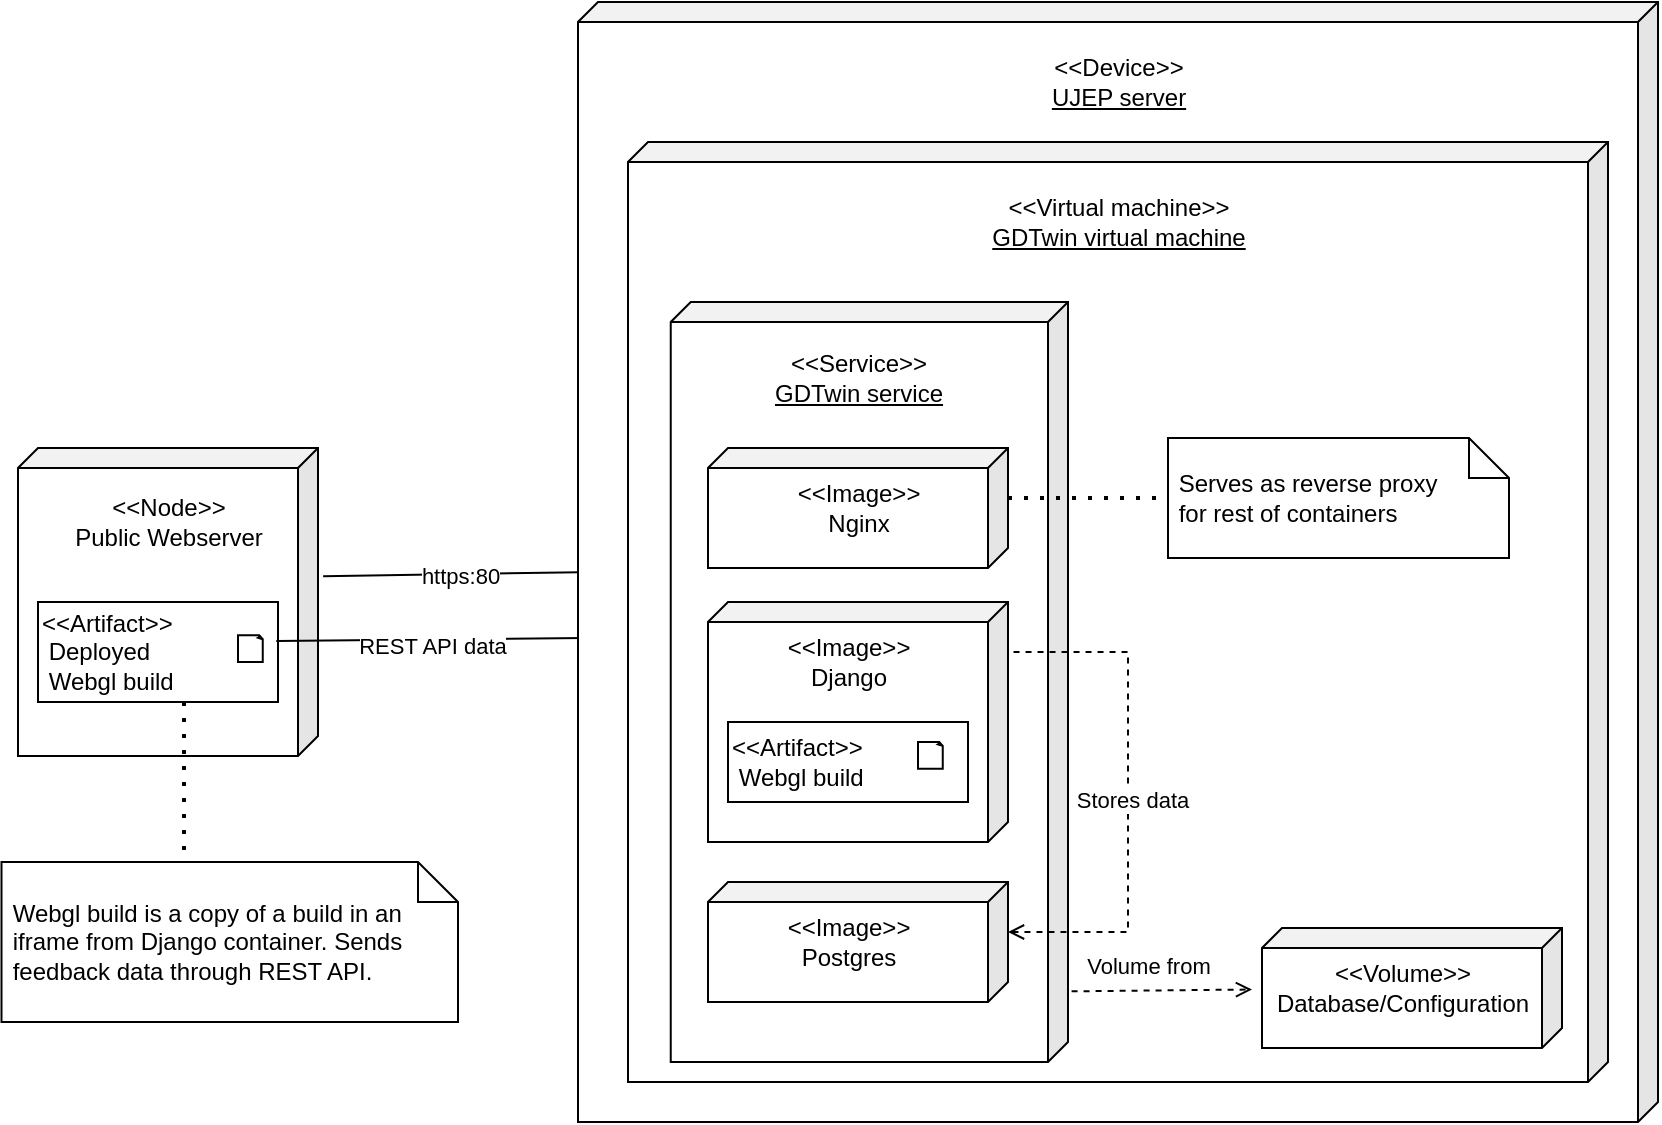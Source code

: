 <mxfile version="24.6.4" type="device">
  <diagram name="Stránka-1" id="_8IOg7pSY4LDhnt3MVjc">
    <mxGraphModel dx="989" dy="582" grid="1" gridSize="10" guides="1" tooltips="1" connect="1" arrows="1" fold="1" page="1" pageScale="1" pageWidth="827" pageHeight="1169" math="0" shadow="0">
      <root>
        <mxCell id="0" />
        <mxCell id="1" parent="0" />
        <mxCell id="hwOO48WI-0XrSRvvIXi3-33" value="" style="group" parent="1" vertex="1" connectable="0">
          <mxGeometry x="40" y="313" width="150" height="154" as="geometry" />
        </mxCell>
        <mxCell id="hwOO48WI-0XrSRvvIXi3-25" value="" style="shape=cube;whiteSpace=wrap;html=1;boundedLbl=1;backgroundOutline=1;darkOpacity=0.05;darkOpacity2=0.1;flipV=0;flipH=1;size=10;" parent="hwOO48WI-0XrSRvvIXi3-33" vertex="1">
          <mxGeometry width="150" height="154" as="geometry" />
        </mxCell>
        <mxCell id="hwOO48WI-0XrSRvvIXi3-26" value="&amp;lt;&amp;lt;Node&amp;gt;&amp;gt;&lt;br&gt;Public&lt;span style=&quot;background-color: initial;&quot;&gt;&amp;nbsp;Webserver&lt;/span&gt;" style="text;html=1;align=center;verticalAlign=middle;resizable=0;points=[];autosize=1;strokeColor=none;fillColor=none;" parent="hwOO48WI-0XrSRvvIXi3-33" vertex="1">
          <mxGeometry x="15" y="16.778" width="120" height="40" as="geometry" />
        </mxCell>
        <mxCell id="m8l0LJMs6shDdEdT_VAD-6" value="" style="group" vertex="1" connectable="0" parent="hwOO48WI-0XrSRvvIXi3-33">
          <mxGeometry x="10" y="87" width="120" height="40" as="geometry" />
        </mxCell>
        <mxCell id="m8l0LJMs6shDdEdT_VAD-7" value="&lt;div&gt;&amp;lt;&amp;lt;Artifact&amp;gt;&amp;gt;&lt;/div&gt;&amp;nbsp;Deployed &lt;br&gt;&amp;nbsp;Webgl build" style="rounded=0;whiteSpace=wrap;html=1;align=left;container=1;" vertex="1" parent="m8l0LJMs6shDdEdT_VAD-6">
          <mxGeometry y="-10" width="120" height="50" as="geometry">
            <mxRectangle width="110" height="40" as="alternateBounds" />
          </mxGeometry>
        </mxCell>
        <mxCell id="m8l0LJMs6shDdEdT_VAD-8" value="" style="whiteSpace=wrap;html=1;shape=mxgraph.basic.document" vertex="1" parent="m8l0LJMs6shDdEdT_VAD-6">
          <mxGeometry x="100" y="6.67" width="12.5" height="13.33" as="geometry" />
        </mxCell>
        <mxCell id="hwOO48WI-0XrSRvvIXi3-39" value="" style="endArrow=none;html=1;rounded=0;entryX=0;entryY=0;entryDx=150;entryDy=55;entryPerimeter=0;exitX=-0.017;exitY=0.416;exitDx=0;exitDy=0;exitPerimeter=0;" parent="1" source="hwOO48WI-0XrSRvvIXi3-25" edge="1">
          <mxGeometry width="50" height="50" relative="1" as="geometry">
            <mxPoint x="580" y="480" as="sourcePoint" />
            <mxPoint x="330" y="375" as="targetPoint" />
          </mxGeometry>
        </mxCell>
        <mxCell id="hwOO48WI-0XrSRvvIXi3-47" value="https:80" style="edgeLabel;html=1;align=center;verticalAlign=middle;resizable=0;points=[];" parent="hwOO48WI-0XrSRvvIXi3-39" vertex="1" connectable="0">
          <mxGeometry x="-0.012" y="-1" relative="1" as="geometry">
            <mxPoint as="offset" />
          </mxGeometry>
        </mxCell>
        <mxCell id="m8l0LJMs6shDdEdT_VAD-4" value="" style="endArrow=classic;html=1;rounded=0;exitX=0.993;exitY=0.39;exitDx=0;exitDy=0;exitPerimeter=0;" edge="1" parent="1" source="m8l0LJMs6shDdEdT_VAD-7">
          <mxGeometry width="50" height="50" relative="1" as="geometry">
            <mxPoint x="190" y="410" as="sourcePoint" />
            <mxPoint x="330" y="408" as="targetPoint" />
          </mxGeometry>
        </mxCell>
        <mxCell id="m8l0LJMs6shDdEdT_VAD-5" value="REST API data" style="edgeLabel;html=1;align=center;verticalAlign=middle;resizable=0;points=[];" vertex="1" connectable="0" parent="m8l0LJMs6shDdEdT_VAD-4">
          <mxGeometry x="-0.036" y="-3" relative="1" as="geometry">
            <mxPoint as="offset" />
          </mxGeometry>
        </mxCell>
        <mxCell id="m8l0LJMs6shDdEdT_VAD-9" value="&amp;nbsp;Webgl build is a copy of a build in an&amp;nbsp; &amp;nbsp;iframe from Django container. Sends&amp;nbsp; &amp;nbsp;feedback data through REST API." style="shape=note;size=20;whiteSpace=wrap;html=1;align=left;" vertex="1" parent="1">
          <mxGeometry x="31.75" y="520" width="228.25" height="80" as="geometry" />
        </mxCell>
        <mxCell id="m8l0LJMs6shDdEdT_VAD-10" value="" style="endArrow=none;dashed=1;html=1;dashPattern=1 3;strokeWidth=2;rounded=0;" edge="1" parent="1">
          <mxGeometry width="50" height="50" relative="1" as="geometry">
            <mxPoint x="123" y="440" as="sourcePoint" />
            <mxPoint x="123" y="516" as="targetPoint" />
          </mxGeometry>
        </mxCell>
        <mxCell id="m8l0LJMs6shDdEdT_VAD-18" value="" style="shape=cube;whiteSpace=wrap;html=1;boundedLbl=1;backgroundOutline=1;darkOpacity=0.05;darkOpacity2=0.1;flipV=0;flipH=1;size=10;" vertex="1" parent="1">
          <mxGeometry x="320" y="90" width="540" height="560" as="geometry" />
        </mxCell>
        <mxCell id="m8l0LJMs6shDdEdT_VAD-19" value="&amp;lt;&amp;lt;Device&amp;gt;&amp;gt;&lt;div&gt;&lt;u&gt;UJEP server&lt;/u&gt;&lt;/div&gt;" style="text;html=1;align=center;verticalAlign=middle;resizable=0;points=[];autosize=1;strokeColor=none;fillColor=none;" vertex="1" parent="1">
          <mxGeometry x="544.998" y="109.999" width="90" height="40" as="geometry" />
        </mxCell>
        <mxCell id="m8l0LJMs6shDdEdT_VAD-21" value="" style="shape=cube;whiteSpace=wrap;html=1;boundedLbl=1;backgroundOutline=1;darkOpacity=0.05;darkOpacity2=0.1;flipV=0;flipH=1;size=10;" vertex="1" parent="1">
          <mxGeometry x="345" y="160" width="490" height="470" as="geometry" />
        </mxCell>
        <mxCell id="m8l0LJMs6shDdEdT_VAD-22" value="&amp;lt;&amp;lt;Virtual machine&amp;gt;&amp;gt;&lt;div&gt;&lt;u&gt;GDTwin virtual machine&lt;/u&gt;&lt;/div&gt;" style="text;html=1;align=center;verticalAlign=middle;resizable=0;points=[];autosize=1;strokeColor=none;fillColor=none;" vertex="1" parent="1">
          <mxGeometry x="514.997" y="179.997" width="150" height="40" as="geometry" />
        </mxCell>
        <mxCell id="m8l0LJMs6shDdEdT_VAD-11" value="" style="shape=cube;whiteSpace=wrap;html=1;boundedLbl=1;backgroundOutline=1;darkOpacity=0.05;darkOpacity2=0.1;flipV=0;flipH=1;size=10;" vertex="1" parent="1">
          <mxGeometry x="366.37" y="240" width="198.63" height="380" as="geometry" />
        </mxCell>
        <mxCell id="m8l0LJMs6shDdEdT_VAD-12" value="&amp;lt;&amp;lt;Service&amp;gt;&amp;gt;&lt;div&gt;&lt;u&gt;GDTwin service&lt;/u&gt;&lt;/div&gt;" style="text;html=1;align=center;verticalAlign=middle;resizable=0;points=[];autosize=1;strokeColor=none;fillColor=none;" vertex="1" parent="1">
          <mxGeometry x="405.005" y="257.561" width="110" height="40" as="geometry" />
        </mxCell>
        <mxCell id="m8l0LJMs6shDdEdT_VAD-13" value="" style="group" vertex="1" connectable="0" parent="1">
          <mxGeometry x="385" y="313" width="150" height="60" as="geometry" />
        </mxCell>
        <mxCell id="m8l0LJMs6shDdEdT_VAD-24" value="" style="group" vertex="1" connectable="0" parent="m8l0LJMs6shDdEdT_VAD-13">
          <mxGeometry width="150" height="60" as="geometry" />
        </mxCell>
        <mxCell id="m8l0LJMs6shDdEdT_VAD-14" value="&lt;span style=&quot;color: rgba(0, 0, 0, 0); font-family: monospace; font-size: 0px; text-align: start; text-wrap: nowrap;&quot;&gt;%3CmxGraphModel%3E%3Croot%3E%3CmxCell%20id%3D%220%22%2F%3E%3CmxCell%20id%3D%221%22%20parent%3D%220%22%2F%3E%3CmxCell%20id%3D%222%22%20value%3D%22%22%20style%3D%22group%22%20vertex%3D%221%22%20connectable%3D%220%22%20parent%3D%221%22%3E%3CmxGeometry%20x%3D%2250%22%20y%3D%22640%22%20width%3D%22610%22%20height%3D%22510%22%20as%3D%22geometry%22%2F%3E%3C%2FmxCell%3E%3CmxCell%20id%3D%223%22%20value%3D%22%22%20style%3D%22shape%3Dcube%3BwhiteSpace%3Dwrap%3Bhtml%3D1%3BboundedLbl%3D1%3BbackgroundOutline%3D1%3BdarkOpacity%3D0.05%3BdarkOpacity2%3D0.1%3BflipV%3D0%3BflipH%3D1%3Bsize%3D10%3B%22%20vertex%3D%221%22%20parent%3D%222%22%3E%3CmxGeometry%20width%3D%22610%22%20height%3D%22510.0%22%20as%3D%22geometry%22%2F%3E%3C%2FmxCell%3E%3CmxCell%20id%3D%224%22%20value%3D%22%26amp%3Blt%3B%26amp%3Blt%3BDevice%26amp%3Bgt%3B%26amp%3Bgt%3B%26lt%3Bdiv%26gt%3BUJEP%20server%26lt%3B%2Fdiv%26gt%3B%22%20style%3D%22text%3Bhtml%3D1%3Balign%3Dcenter%3BverticalAlign%3Dmiddle%3Bresizable%3D0%3Bpoints%3D%5B%5D%3Bautosize%3D1%3BstrokeColor%3Dnone%3BfillColor%3Dnone%3B%22%20vertex%3D%221%22%20parent%3D%222%22%3E%3CmxGeometry%20x%3D%22259.998%22%20y%3D%2219.998%22%20width%3D%2290%22%20height%3D%2240%22%20as%3D%22geometry%22%2F%3E%3C%2FmxCell%3E%3C%2Froot%3E%3C%2FmxGraphModel%3E&lt;/span&gt;" style="shape=cube;whiteSpace=wrap;html=1;boundedLbl=1;backgroundOutline=1;darkOpacity=0.05;darkOpacity2=0.1;flipV=0;flipH=1;size=10;" vertex="1" parent="m8l0LJMs6shDdEdT_VAD-24">
          <mxGeometry width="150" height="60" as="geometry" />
        </mxCell>
        <mxCell id="m8l0LJMs6shDdEdT_VAD-15" value="&amp;lt;&amp;lt;Image&amp;gt;&amp;gt;&lt;div&gt;Nginx&lt;/div&gt;" style="text;html=1;align=center;verticalAlign=middle;resizable=0;points=[];autosize=1;strokeColor=none;fillColor=none;" vertex="1" parent="m8l0LJMs6shDdEdT_VAD-24">
          <mxGeometry x="35" y="10" width="80" height="40" as="geometry" />
        </mxCell>
        <mxCell id="m8l0LJMs6shDdEdT_VAD-25" value="&lt;span style=&quot;color: rgba(0, 0, 0, 0); font-family: monospace; font-size: 0px; text-align: start; text-wrap: nowrap;&quot;&gt;%3CmxGraphModel%3E%3Croot%3E%3CmxCell%20id%3D%220%22%2F%3E%3CmxCell%20id%3D%221%22%20parent%3D%220%22%2F%3E%3CmxCell%20id%3D%222%22%20value%3D%22%22%20style%3D%22group%22%20vertex%3D%221%22%20connectable%3D%220%22%20parent%3D%221%22%3E%3CmxGeometry%20x%3D%2250%22%20y%3D%22640%22%20width%3D%22610%22%20height%3D%22510%22%20as%3D%22geometry%22%2F%3E%3C%2FmxCell%3E%3CmxCell%20id%3D%223%22%20value%3D%22%22%20style%3D%22shape%3Dcube%3BwhiteSpace%3Dwrap%3Bhtml%3D1%3BboundedLbl%3D1%3BbackgroundOutline%3D1%3BdarkOpacity%3D0.05%3BdarkOpacity2%3D0.1%3BflipV%3D0%3BflipH%3D1%3Bsize%3D10%3B%22%20vertex%3D%221%22%20parent%3D%222%22%3E%3CmxGeometry%20width%3D%22610%22%20height%3D%22510.0%22%20as%3D%22geometry%22%2F%3E%3C%2FmxCell%3E%3CmxCell%20id%3D%224%22%20value%3D%22%26amp%3Blt%3B%26amp%3Blt%3BDevice%26amp%3Bgt%3B%26amp%3Bgt%3B%26lt%3Bdiv%26gt%3BUJEP%20server%26lt%3B%2Fdiv%26gt%3B%22%20style%3D%22text%3Bhtml%3D1%3Balign%3Dcenter%3BverticalAlign%3Dmiddle%3Bresizable%3D0%3Bpoints%3D%5B%5D%3Bautosize%3D1%3BstrokeColor%3Dnone%3BfillColor%3Dnone%3B%22%20vertex%3D%221%22%20parent%3D%222%22%3E%3CmxGeometry%20x%3D%22259.998%22%20y%3D%2219.998%22%20width%3D%2290%22%20height%3D%2240%22%20as%3D%22geometry%22%2F%3E%3C%2FmxCell%3E%3C%2Froot%3E%3C%2FmxGraphModel%3E&lt;/span&gt;" style="shape=cube;whiteSpace=wrap;html=1;boundedLbl=1;backgroundOutline=1;darkOpacity=0.05;darkOpacity2=0.1;flipV=0;flipH=1;size=10;" vertex="1" parent="1">
          <mxGeometry x="385" y="390" width="150" height="120" as="geometry" />
        </mxCell>
        <mxCell id="m8l0LJMs6shDdEdT_VAD-26" value="&amp;lt;&amp;lt;Image&amp;gt;&amp;gt;&lt;div&gt;Django&lt;/div&gt;" style="text;html=1;align=center;verticalAlign=middle;resizable=0;points=[];autosize=1;strokeColor=none;fillColor=none;" vertex="1" parent="1">
          <mxGeometry x="415" y="400" width="80" height="40" as="geometry" />
        </mxCell>
        <mxCell id="m8l0LJMs6shDdEdT_VAD-27" value="&lt;span style=&quot;color: rgba(0, 0, 0, 0); font-family: monospace; font-size: 0px; text-align: start; text-wrap: nowrap;&quot;&gt;%3CmxGraphModel%3E%3Croot%3E%3CmxCell%20id%3D%220%22%2F%3E%3CmxCell%20id%3D%221%22%20parent%3D%220%22%2F%3E%3CmxCell%20id%3D%222%22%20value%3D%22%22%20style%3D%22group%22%20vertex%3D%221%22%20connectable%3D%220%22%20parent%3D%221%22%3E%3CmxGeometry%20x%3D%2250%22%20y%3D%22640%22%20width%3D%22610%22%20height%3D%22510%22%20as%3D%22geometry%22%2F%3E%3C%2FmxCell%3E%3CmxCell%20id%3D%223%22%20value%3D%22%22%20style%3D%22shape%3Dcube%3BwhiteSpace%3Dwrap%3Bhtml%3D1%3BboundedLbl%3D1%3BbackgroundOutline%3D1%3BdarkOpacity%3D0.05%3BdarkOpacity2%3D0.1%3BflipV%3D0%3BflipH%3D1%3Bsize%3D10%3B%22%20vertex%3D%221%22%20parent%3D%222%22%3E%3CmxGeometry%20width%3D%22610%22%20height%3D%22510.0%22%20as%3D%22geometry%22%2F%3E%3C%2FmxCell%3E%3CmxCell%20id%3D%224%22%20value%3D%22%26amp%3Blt%3B%26amp%3Blt%3BDevice%26amp%3Bgt%3B%26amp%3Bgt%3B%26lt%3Bdiv%26gt%3BUJEP%20server%26lt%3B%2Fdiv%26gt%3B%22%20style%3D%22text%3Bhtml%3D1%3Balign%3Dcenter%3BverticalAlign%3Dmiddle%3Bresizable%3D0%3Bpoints%3D%5B%5D%3Bautosize%3D1%3BstrokeColor%3Dnone%3BfillColor%3Dnone%3B%22%20vertex%3D%221%22%20parent%3D%222%22%3E%3CmxGeometry%20x%3D%22259.998%22%20y%3D%2219.998%22%20width%3D%2290%22%20height%3D%2240%22%20as%3D%22geometry%22%2F%3E%3C%2FmxCell%3E%3C%2Froot%3E%3C%2FmxGraphModel%3E&lt;/span&gt;" style="shape=cube;whiteSpace=wrap;html=1;boundedLbl=1;backgroundOutline=1;darkOpacity=0.05;darkOpacity2=0.1;flipV=0;flipH=1;size=10;" vertex="1" parent="1">
          <mxGeometry x="385" y="530" width="150" height="60" as="geometry" />
        </mxCell>
        <mxCell id="m8l0LJMs6shDdEdT_VAD-28" value="&amp;lt;&amp;lt;Image&amp;gt;&amp;gt;&lt;div&gt;Postgres&lt;/div&gt;" style="text;html=1;align=center;verticalAlign=middle;resizable=0;points=[];autosize=1;strokeColor=none;fillColor=none;" vertex="1" parent="1">
          <mxGeometry x="415" y="540" width="80" height="40" as="geometry" />
        </mxCell>
        <mxCell id="m8l0LJMs6shDdEdT_VAD-29" value="&lt;span style=&quot;color: rgba(0, 0, 0, 0); font-family: monospace; font-size: 0px; text-align: start; text-wrap: nowrap;&quot;&gt;%3CmxGraphModel%3E%3Croot%3E%3CmxCell%20id%3D%220%22%2F%3E%3CmxCell%20id%3D%221%22%20parent%3D%220%22%2F%3E%3CmxCell%20id%3D%222%22%20value%3D%22%22%20style%3D%22group%22%20vertex%3D%221%22%20connectable%3D%220%22%20parent%3D%221%22%3E%3CmxGeometry%20x%3D%2250%22%20y%3D%22640%22%20width%3D%22610%22%20height%3D%22510%22%20as%3D%22geometry%22%2F%3E%3C%2FmxCell%3E%3CmxCell%20id%3D%223%22%20value%3D%22%22%20style%3D%22shape%3Dcube%3BwhiteSpace%3Dwrap%3Bhtml%3D1%3BboundedLbl%3D1%3BbackgroundOutline%3D1%3BdarkOpacity%3D0.05%3BdarkOpacity2%3D0.1%3BflipV%3D0%3BflipH%3D1%3Bsize%3D10%3B%22%20vertex%3D%221%22%20parent%3D%222%22%3E%3CmxGeometry%20width%3D%22610%22%20height%3D%22510.0%22%20as%3D%22geometry%22%2F%3E%3C%2FmxCell%3E%3CmxCell%20id%3D%224%22%20value%3D%22%26amp%3Blt%3B%26amp%3Blt%3BDevice%26amp%3Bgt%3B%26amp%3Bgt%3B%26lt%3Bdiv%26gt%3BUJEP%20server%26lt%3B%2Fdiv%26gt%3B%22%20style%3D%22text%3Bhtml%3D1%3Balign%3Dcenter%3BverticalAlign%3Dmiddle%3Bresizable%3D0%3Bpoints%3D%5B%5D%3Bautosize%3D1%3BstrokeColor%3Dnone%3BfillColor%3Dnone%3B%22%20vertex%3D%221%22%20parent%3D%222%22%3E%3CmxGeometry%20x%3D%22259.998%22%20y%3D%2219.998%22%20width%3D%2290%22%20height%3D%2240%22%20as%3D%22geometry%22%2F%3E%3C%2FmxCell%3E%3C%2Froot%3E%3C%2FmxGraphModel%3E&lt;/span&gt;" style="shape=cube;whiteSpace=wrap;html=1;boundedLbl=1;backgroundOutline=1;darkOpacity=0.05;darkOpacity2=0.1;flipV=0;flipH=1;size=10;" vertex="1" parent="1">
          <mxGeometry x="662" y="553" width="150" height="60" as="geometry" />
        </mxCell>
        <mxCell id="m8l0LJMs6shDdEdT_VAD-30" value="&amp;lt;&amp;lt;Volume&amp;gt;&amp;gt;&lt;div&gt;Database/Configuration&lt;/div&gt;" style="text;html=1;align=center;verticalAlign=middle;resizable=0;points=[];autosize=1;strokeColor=none;fillColor=none;" vertex="1" parent="1">
          <mxGeometry x="657" y="563" width="150" height="40" as="geometry" />
        </mxCell>
        <mxCell id="m8l0LJMs6shDdEdT_VAD-32" value="" style="endArrow=none;dashed=1;html=1;rounded=0;entryX=0;entryY=0;entryDx=0;entryDy=25;entryPerimeter=0;exitX=0;exitY=0;exitDx=0;exitDy=25;exitPerimeter=0;startArrow=open;startFill=0;" edge="1" parent="1" source="m8l0LJMs6shDdEdT_VAD-27" target="m8l0LJMs6shDdEdT_VAD-25">
          <mxGeometry width="50" height="50" relative="1" as="geometry">
            <mxPoint x="925" y="378" as="sourcePoint" />
            <mxPoint x="435" y="378" as="targetPoint" />
            <Array as="points">
              <mxPoint x="595" y="555" />
              <mxPoint x="595" y="415" />
            </Array>
          </mxGeometry>
        </mxCell>
        <mxCell id="m8l0LJMs6shDdEdT_VAD-33" value="Stores data" style="edgeLabel;html=1;align=center;verticalAlign=middle;resizable=0;points=[];" vertex="1" connectable="0" parent="m8l0LJMs6shDdEdT_VAD-32">
          <mxGeometry x="-0.032" y="-2" relative="1" as="geometry">
            <mxPoint as="offset" />
          </mxGeometry>
        </mxCell>
        <mxCell id="m8l0LJMs6shDdEdT_VAD-34" value="" style="endArrow=open;dashed=1;html=1;rounded=0;exitX=-0.009;exitY=0.907;exitDx=0;exitDy=0;exitPerimeter=0;startArrow=none;startFill=0;endFill=0;" edge="1" parent="1" source="m8l0LJMs6shDdEdT_VAD-11" target="m8l0LJMs6shDdEdT_VAD-30">
          <mxGeometry width="50" height="50" relative="1" as="geometry">
            <mxPoint x="505" y="438" as="sourcePoint" />
            <mxPoint x="555" y="388" as="targetPoint" />
          </mxGeometry>
        </mxCell>
        <mxCell id="m8l0LJMs6shDdEdT_VAD-35" value="Volume from" style="edgeLabel;html=1;align=center;verticalAlign=middle;resizable=0;points=[];" vertex="1" connectable="0" parent="m8l0LJMs6shDdEdT_VAD-34">
          <mxGeometry x="-0.387" y="3" relative="1" as="geometry">
            <mxPoint x="10" y="-10" as="offset" />
          </mxGeometry>
        </mxCell>
        <mxCell id="m8l0LJMs6shDdEdT_VAD-36" value="&amp;nbsp;Serves as reverse proxy &lt;br&gt;&amp;nbsp;for rest of containers" style="shape=note;size=20;whiteSpace=wrap;html=1;align=left;" vertex="1" parent="1">
          <mxGeometry x="615" y="308" width="170.5" height="60" as="geometry" />
        </mxCell>
        <mxCell id="m8l0LJMs6shDdEdT_VAD-37" value="" style="endArrow=none;dashed=1;html=1;dashPattern=1 3;strokeWidth=2;rounded=0;entryX=0;entryY=0.5;entryDx=0;entryDy=0;entryPerimeter=0;exitX=0;exitY=0;exitDx=0;exitDy=25;exitPerimeter=0;" edge="1" parent="1" source="m8l0LJMs6shDdEdT_VAD-14" target="m8l0LJMs6shDdEdT_VAD-36">
          <mxGeometry width="50" height="50" relative="1" as="geometry">
            <mxPoint x="435" y="288" as="sourcePoint" />
            <mxPoint x="485" y="238" as="targetPoint" />
          </mxGeometry>
        </mxCell>
        <mxCell id="m8l0LJMs6shDdEdT_VAD-38" value="&lt;div&gt;&amp;lt;&amp;lt;Artifact&amp;gt;&amp;gt;&lt;/div&gt;&amp;nbsp;Webgl build" style="rounded=0;whiteSpace=wrap;html=1;align=left;container=1;" vertex="1" parent="1">
          <mxGeometry x="395" y="450" width="120" height="40" as="geometry">
            <mxRectangle width="110" height="40" as="alternateBounds" />
          </mxGeometry>
        </mxCell>
        <mxCell id="hwOO48WI-0XrSRvvIXi3-41" value="" style="whiteSpace=wrap;html=1;shape=mxgraph.basic.document" parent="m8l0LJMs6shDdEdT_VAD-38" vertex="1">
          <mxGeometry x="95" y="10" width="12.5" height="13.33" as="geometry" />
        </mxCell>
      </root>
    </mxGraphModel>
  </diagram>
</mxfile>
